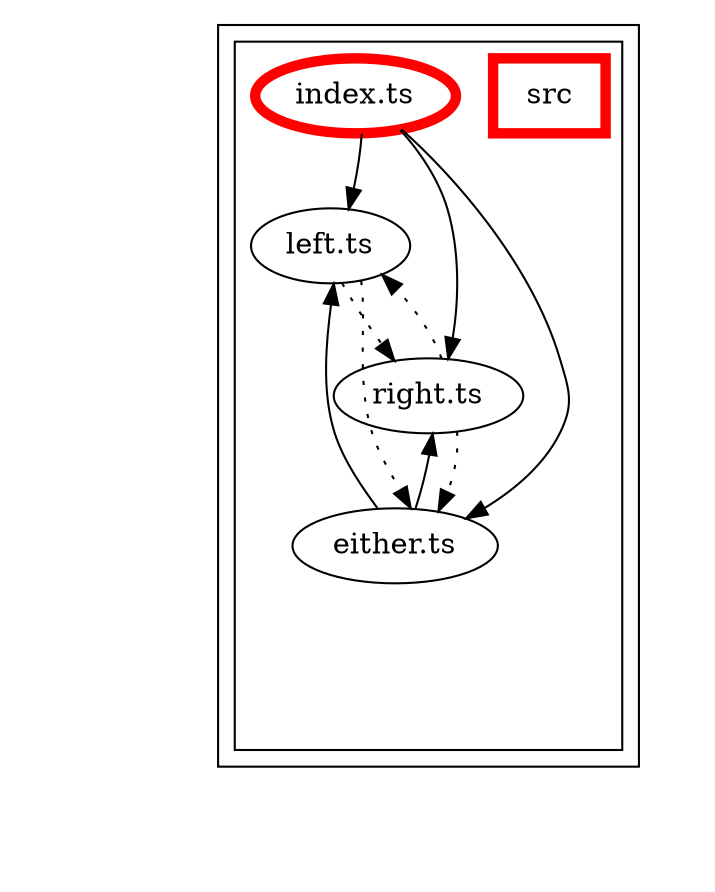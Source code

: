 digraph "dependency-graph-[object Object]" {
  compound = true;
  "dependency-graph-[object Object]" [
    style = "invis";
  ];
  "src/left.ts";
  "src/right.ts";
  "src/either.ts";
  subgraph "cluster_src" {
    color = "#000000";
    label = "";
    "name_src" [
      penwidth = 5;
      shape = "rectangle";
      color = "#ff0000";
      label = "src";
    ];
    "exit_src" [
      style = "invis";
    ];
    subgraph "cluster_src" {
      color = "#000000";
      label = "";
      "name_src" [
        penwidth = 5;
        shape = "rectangle";
        color = "#ff0000";
        label = "src";
      ];
      "exit_src" [
        style = "invis";
      ];
      "src/either.ts" [
        label = "either.ts";
      ];
      "src/index.ts" [
        label = "index.ts";
        color = "#ff0000";
        penwidth = 5;
      ];
      "src/left.ts" [
        label = "left.ts";
      ];
      "src/right.ts" [
        label = "right.ts";
      ];
      "src/either.ts" -> "exit_src" [
        style = "invis";
      ];
      "src/index.ts" -> "exit_src" [
        style = "invis";
      ];
      "src/left.ts" -> "exit_src" [
        style = "invis";
      ];
      "src/right.ts" -> "exit_src" [
        style = "invis";
      ];
    }
    "exit_src" -> "exit_src" [
      style = "invis";
    ];
    "exit_src" -> "exit_src" [
      style = "invis";
    ];
    "exit_src" -> "exit_src" [
      style = "invis";
    ];
    "exit_src" -> "exit_src" [
      style = "invis";
    ];
  }
  "exit_src" -> "dependency-graph-[object Object]" [
    style = "invis";
  ];
  "src/either.ts" -> "src/left.ts" [
    style = "invis";
  ];
  "src/either.ts" -> "src/left.ts" [
    style = "solid";
    ltail = "cluster_src/either.ts";
    lhead = "cluster_src/left.ts";
    color = "black";
  ];
  "src/either.ts" -> "src/right.ts" [
    style = "invis";
  ];
  "src/either.ts" -> "src/right.ts" [
    style = "solid";
    ltail = "cluster_src/either.ts";
    lhead = "cluster_src/right.ts";
    color = "black";
  ];
  "src/index.ts" -> "src/either.ts" [
    style = "invis";
  ];
  "src/index.ts" -> "src/either.ts" [
    style = "solid";
    ltail = "cluster_src/index.ts";
    lhead = "cluster_src/either.ts";
    color = "black";
  ];
  "src/index.ts" -> "src/left.ts" [
    style = "invis";
  ];
  "src/index.ts" -> "src/left.ts" [
    style = "solid";
    ltail = "cluster_src/index.ts";
    lhead = "cluster_src/left.ts";
    color = "black";
  ];
  "src/index.ts" -> "src/right.ts" [
    style = "invis";
  ];
  "src/index.ts" -> "src/right.ts" [
    style = "solid";
    ltail = "cluster_src/index.ts";
    lhead = "cluster_src/right.ts";
    color = "black";
  ];
  "src/left.ts" -> "src/either.ts" [
    style = "invis";
  ];
  "src/left.ts" -> "src/either.ts" [
    style = "dotted";
    ltail = "cluster_src/left.ts";
    lhead = "cluster_src/either.ts";
    color = "black";
  ];
  "src/left.ts" -> "src/right.ts" [
    style = "invis";
  ];
  "src/left.ts" -> "src/right.ts" [
    style = "dotted";
    ltail = "cluster_src/left.ts";
    lhead = "cluster_src/right.ts";
    color = "black";
  ];
  "src/right.ts" -> "src/either.ts" [
    style = "invis";
  ];
  "src/right.ts" -> "src/either.ts" [
    style = "dotted";
    ltail = "cluster_src/right.ts";
    lhead = "cluster_src/either.ts";
    color = "black";
  ];
  "src/right.ts" -> "src/left.ts" [
    style = "invis";
  ];
  "src/right.ts" -> "src/left.ts" [
    style = "dotted";
    ltail = "cluster_src/right.ts";
    lhead = "cluster_src/left.ts";
    color = "black";
  ];
}